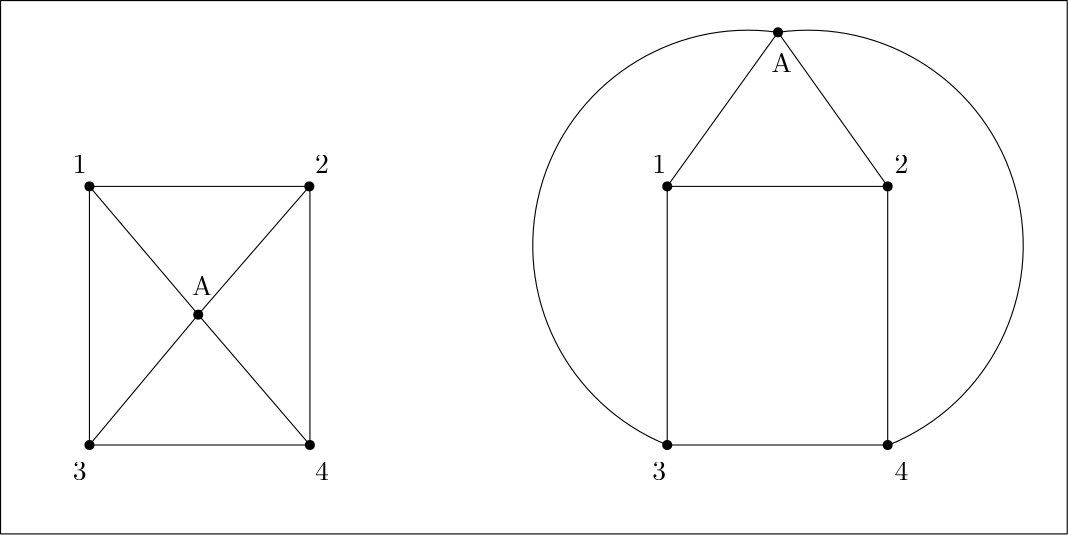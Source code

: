 <?xml version="1.0"?>
<!DOCTYPE ipe SYSTEM "ipe.dtd">
<ipe version="70107" creator="Ipe 7.1.8">
<info created="D:20151229143705" modified="D:20151229143705"/>
<ipestyle name="basic">
<symbol name="arrow/arc(spx)">
<path stroke="sym-stroke" fill="sym-stroke" pen="sym-pen">
0 0 m
-1 0.333 l
-1 -0.333 l
h
</path>
</symbol>
<symbol name="arrow/farc(spx)">
<path stroke="sym-stroke" fill="white" pen="sym-pen">
0 0 m
-1 0.333 l
-1 -0.333 l
h
</path>
</symbol>
<symbol name="arrow/ptarc(spx)">
<path stroke="sym-stroke" fill="sym-stroke" pen="sym-pen">
0 0 m
-1 0.333 l
-0.8 0 l
-1 -0.333 l
h
</path>
</symbol>
<symbol name="arrow/fptarc(spx)">
<path stroke="sym-stroke" fill="white" pen="sym-pen">
0 0 m
-1 0.333 l
-0.8 0 l
-1 -0.333 l
h
</path>
</symbol>
<symbol name="mark/circle(sx)" transformations="translations">
<path fill="sym-stroke">
0.6 0 0 0.6 0 0 e
0.4 0 0 0.4 0 0 e
</path>
</symbol>
<symbol name="mark/disk(sx)" transformations="translations">
<path fill="sym-stroke">
0.6 0 0 0.6 0 0 e
</path>
</symbol>
<symbol name="mark/fdisk(sfx)" transformations="translations">
<group>
<path fill="sym-fill">
0.5 0 0 0.5 0 0 e
</path>
<path fill="sym-stroke" fillrule="eofill">
0.6 0 0 0.6 0 0 e
0.4 0 0 0.4 0 0 e
</path>
</group>
</symbol>
<symbol name="mark/box(sx)" transformations="translations">
<path fill="sym-stroke" fillrule="eofill">
-0.6 -0.6 m
0.6 -0.6 l
0.6 0.6 l
-0.6 0.6 l
h
-0.4 -0.4 m
0.4 -0.4 l
0.4 0.4 l
-0.4 0.4 l
h
</path>
</symbol>
<symbol name="mark/square(sx)" transformations="translations">
<path fill="sym-stroke">
-0.6 -0.6 m
0.6 -0.6 l
0.6 0.6 l
-0.6 0.6 l
h
</path>
</symbol>
<symbol name="mark/fsquare(sfx)" transformations="translations">
<group>
<path fill="sym-fill">
-0.5 -0.5 m
0.5 -0.5 l
0.5 0.5 l
-0.5 0.5 l
h
</path>
<path fill="sym-stroke" fillrule="eofill">
-0.6 -0.6 m
0.6 -0.6 l
0.6 0.6 l
-0.6 0.6 l
h
-0.4 -0.4 m
0.4 -0.4 l
0.4 0.4 l
-0.4 0.4 l
h
</path>
</group>
</symbol>
<symbol name="mark/cross(sx)" transformations="translations">
<group>
<path fill="sym-stroke">
-0.43 -0.57 m
0.57 0.43 l
0.43 0.57 l
-0.57 -0.43 l
h
</path>
<path fill="sym-stroke">
-0.43 0.57 m
0.57 -0.43 l
0.43 -0.57 l
-0.57 0.43 l
h
</path>
</group>
</symbol>
<symbol name="arrow/fnormal(spx)">
<path stroke="sym-stroke" fill="white" pen="sym-pen">
0 0 m
-1 0.333 l
-1 -0.333 l
h
</path>
</symbol>
<symbol name="arrow/pointed(spx)">
<path stroke="sym-stroke" fill="sym-stroke" pen="sym-pen">
0 0 m
-1 0.333 l
-0.8 0 l
-1 -0.333 l
h
</path>
</symbol>
<symbol name="arrow/fpointed(spx)">
<path stroke="sym-stroke" fill="white" pen="sym-pen">
0 0 m
-1 0.333 l
-0.8 0 l
-1 -0.333 l
h
</path>
</symbol>
<symbol name="arrow/linear(spx)">
<path stroke="sym-stroke" pen="sym-pen">
-1 0.333 m
0 0 l
-1 -0.333 l
</path>
</symbol>
<symbol name="arrow/fdouble(spx)">
<path stroke="sym-stroke" fill="white" pen="sym-pen">
0 0 m
-1 0.333 l
-1 -0.333 l
h
-1 0 m
-2 0.333 l
-2 -0.333 l
h
</path>
</symbol>
<symbol name="arrow/double(spx)">
<path stroke="sym-stroke" fill="sym-stroke" pen="sym-pen">
0 0 m
-1 0.333 l
-1 -0.333 l
h
-1 0 m
-2 0.333 l
-2 -0.333 l
h
</path>
</symbol>
<pen name="heavier" value="0.8"/>
<pen name="fat" value="1.2"/>
<pen name="ultrafat" value="2"/>
<symbolsize name="large" value="5"/>
<symbolsize name="small" value="2"/>
<symbolsize name="tiny" value="1.1"/>
<arrowsize name="large" value="10"/>
<arrowsize name="small" value="5"/>
<arrowsize name="tiny" value="3"/>
<color name="red" value="1 0 0"/>
<color name="green" value="0 1 0"/>
<color name="blue" value="0 0 1"/>
<color name="yellow" value="1 1 0"/>
<color name="orange" value="1 0.647 0"/>
<color name="gold" value="1 0.843 0"/>
<color name="purple" value="0.627 0.125 0.941"/>
<color name="gray" value="0.745"/>
<color name="brown" value="0.647 0.165 0.165"/>
<color name="navy" value="0 0 0.502"/>
<color name="pink" value="1 0.753 0.796"/>
<color name="seagreen" value="0.18 0.545 0.341"/>
<color name="turquoise" value="0.251 0.878 0.816"/>
<color name="violet" value="0.933 0.51 0.933"/>
<color name="darkblue" value="0 0 0.545"/>
<color name="darkcyan" value="0 0.545 0.545"/>
<color name="darkgray" value="0.663"/>
<color name="darkgreen" value="0 0.392 0"/>
<color name="darkmagenta" value="0.545 0 0.545"/>
<color name="darkorange" value="1 0.549 0"/>
<color name="darkred" value="0.545 0 0"/>
<color name="lightblue" value="0.678 0.847 0.902"/>
<color name="lightcyan" value="0.878 1 1"/>
<color name="lightgray" value="0.827"/>
<color name="lightgreen" value="0.565 0.933 0.565"/>
<color name="lightyellow" value="1 1 0.878"/>
<dashstyle name="dashed" value="[4] 0"/>
<dashstyle name="dotted" value="[1 3] 0"/>
<dashstyle name="dash dotted" value="[4 2 1 2] 0"/>
<dashstyle name="dash dot dotted" value="[4 2 1 2 1 2] 0"/>
<textsize name="large" value="\large"/>
<textsize name="Large" value="\Large"/>
<textsize name="LARGE" value="\LARGE"/>
<textsize name="huge" value="\huge"/>
<textsize name="Huge" value="\Huge"/>
<textsize name="small" value="\small"/>
<textsize name="footnote" value="\footnotesize"/>
<textsize name="tiny" value="\tiny"/>
<textstyle name="center" begin="\begin{center}" end="\end{center}"/>
<textstyle name="itemize" begin="\begin{itemize}" end="\end{itemize}"/>
<textstyle name="item" begin="\begin{itemize}\item{}" end="\end{itemize}"/>
<gridsize name="4 pts" value="4"/>
<gridsize name="8 pts (~3 mm)" value="8"/>
<gridsize name="16 pts (~6 mm)" value="16"/>
<gridsize name="32 pts (~12 mm)" value="32"/>
<gridsize name="10 pts (~3.5 mm)" value="10"/>
<gridsize name="20 pts (~7 mm)" value="20"/>
<gridsize name="14 pts (~5 mm)" value="14"/>
<gridsize name="28 pts (~10 mm)" value="28"/>
<gridsize name="56 pts (~20 mm)" value="56"/>
<anglesize name="90 deg" value="90"/>
<anglesize name="60 deg" value="60"/>
<anglesize name="45 deg" value="45"/>
<anglesize name="30 deg" value="30"/>
<anglesize name="22.5 deg" value="22.5"/>
<tiling name="falling" angle="-60" step="4" width="1"/>
<tiling name="rising" angle="30" step="4" width="1"/>
</ipestyle>
<page>
<layer name="alpha"/>
<view layers="alpha" active="alpha"/>
<path layer="alpha" stroke="black">
128 704 m
128 512 l
512 512 l
512 704 l
h
</path>
<path matrix="-1.2401 1.45465 -1.2401 -1.45465 1439.45 1149.13" stroke="black">
256 608 m
224 640 l
192 608 l
224 576 l
h
</path>
<path matrix="-1.2401 1.45465 -1.2401 -1.45465 1231.45 1149.13" stroke="black">
256 608 m
224 640 l
192 608 l
224 576 l
h
</path>
<use matrix="1.75377 0 0 2.05718 -193.687 -659.84" name="mark/disk(sx)" pos="224 608" size="normal" stroke="black"/>
<use matrix="1.75377 0 0 2.05718 -193.687 -659.84" name="mark/disk(sx)" pos="201.673 630.443" size="normal" stroke="black"/>
<use matrix="1.75377 0 0 2.05718 -193.687 -659.84" name="mark/disk(sx)" pos="246.81 630.443" size="normal" stroke="black"/>
<use matrix="1.75377 0 0 2.05718 -193.687 -659.84" name="mark/disk(sx)" pos="246.928 585.189" size="normal" stroke="black"/>
<use matrix="1.75377 0 0 2.05718 -193.687 -659.84" name="mark/disk(sx)" pos="201.673 585.189" size="normal" stroke="black"/>
<use matrix="1.75377 0 0 2.05718 -321.883 -660.219" name="mark/disk(sx)" pos="393.373 585.373" size="normal" stroke="black"/>
<use matrix="1.75377 0 0 2.05718 -321.883 -660.219" name="mark/disk(sx)" pos="393.373 630.627" size="normal" stroke="black"/>
<use matrix="1.75377 0 0 2.05718 -321.883 -660.219" name="mark/disk(sx)" pos="438.627 630.627" size="normal" stroke="black"/>
<use matrix="1.75377 0 0 2.05718 -321.883 -660.219" name="mark/disk(sx)" pos="438.627 585.373" size="normal" stroke="black"/>
<use matrix="1.75377 0 0 2.05718 -321.687 -656.938" name="mark/disk(sx)" pos="416 656" size="normal" stroke="black"/>
<path stroke="black">
160 637.098 m
199.156 590.927 l
</path>
<path stroke="black">
239.16 637.098 m
199.156 590.927 l
</path>
<path stroke="black">
239.366 544 m
199.156 590.927 l
</path>
<path stroke="black">
160 544 m
199.156 590.927 l
</path>
<path stroke="black">
368 637.097 m
407.879 692.575 l
</path>
<path stroke="black">
447.366 637.097 m
407.879 692.575 l
</path>
<path stroke="black">
368 544 m
77.4998 0 0 -77.4998 397.104 615.828 407.879 692.575 a
</path>
<path matrix="-1 0 0 1 815.758 -0.00034423" stroke="black">
368 544 m
77.4998 0 0 -77.4998 397.104 615.828 407.879 692.575 a
</path>
<text matrix="1 0 0 1 0.509983 -7.64974" transformations="translations" pos="196.335 605.489" stroke="black" type="label" width="7.472" height="6.808" depth="0" valign="baseline">A</text>
<text matrix="1 0 0 1 0 -4.07986" transformations="translations" pos="405.428 682.242" stroke="black" type="label" width="7.472" height="6.808" depth="0" valign="baseline">A</text>
<text matrix="1 0 0 1 0 -5.60981" transformations="translations" pos="154.007 647.563" stroke="black" type="label" width="4.981" height="6.42" depth="0" valign="baseline">1</text>
<text matrix="1 0 0 1 1.01997 -3.0599" transformations="translations" pos="240.194 645.013" stroke="black" type="label" width="4.981" height="6.42" depth="0" valign="baseline">2</text>
<text matrix="1 0 0 1 -2.03993 -6.62977" transformations="translations" pos="156.047 537.917" stroke="black" type="label" width="4.981" height="6.42" depth="0" valign="baseline">3</text>
<text matrix="1 0 0 1 3.56988 -5.09983" transformations="translations" pos="237.644 536.387" stroke="black" type="label" width="4.981" height="6.42" depth="0" valign="baseline">4</text>
<text matrix="1 0 0 1 208.583 -5.60973" transformations="translations" pos="154.007 647.563" stroke="black" type="label" valign="baseline">1</text>
<text matrix="1 0 0 1 209.603 -3.05982" transformations="translations" pos="240.194 645.013" stroke="black" type="label" valign="baseline">2</text>
<text matrix="1 0 0 1 206.543 -6.62969" transformations="translations" pos="156.047 537.917" stroke="black" type="label" valign="baseline">3</text>
<text matrix="1 0 0 1 212.153 -5.09975" transformations="translations" pos="237.644 536.387" stroke="black" type="label" valign="baseline">4</text>
</page>
</ipe>
